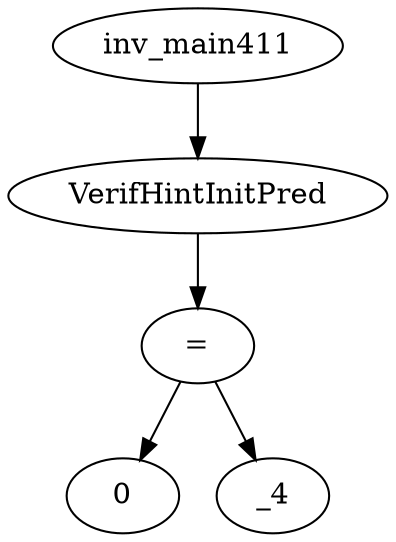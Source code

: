 digraph dag {
0 [label="inv_main411"];
1 [label="VerifHintInitPred"];
2 [label="="];
3 [label="0"];
4 [label="_4"];
0->1
1->2
2->4
2 -> 3
}

